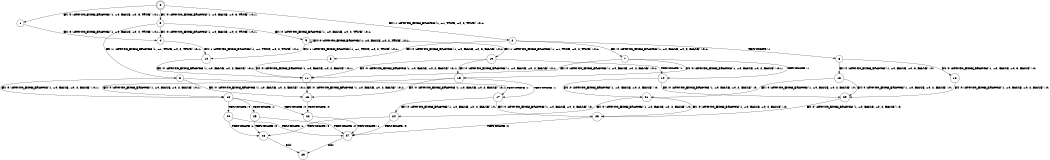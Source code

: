 digraph BCG {
size = "7, 10.5";
center = TRUE;
node [shape = circle];
0 [peripheries = 2];
0 -> 1 [label = "EX !0 !ATOMIC_EXCH_BRANCH (1, +0, FALSE, +0, 3, TRUE) !:0:1:"];
0 -> 2 [label = "EX !1 !ATOMIC_EXCH_BRANCH (1, +1, TRUE, +0, 2, TRUE) !:0:1:"];
0 -> 3 [label = "EX !0 !ATOMIC_EXCH_BRANCH (1, +0, FALSE, +0, 3, TRUE) !:0:1:"];
1 -> 4 [label = "EX !0 !ATOMIC_EXCH_BRANCH (1, +0, FALSE, +0, 2, TRUE) !:0:1:"];
2 -> 5 [label = "EX !0 !ATOMIC_EXCH_BRANCH (1, +0, FALSE, +0, 3, FALSE) !:0:1:"];
2 -> 6 [label = "TERMINATE !1"];
2 -> 7 [label = "EX !0 !ATOMIC_EXCH_BRANCH (1, +0, FALSE, +0, 3, FALSE) !:0:1:"];
3 -> 4 [label = "EX !0 !ATOMIC_EXCH_BRANCH (1, +0, FALSE, +0, 2, TRUE) !:0:1:"];
3 -> 8 [label = "EX !1 !ATOMIC_EXCH_BRANCH (1, +1, TRUE, +0, 2, TRUE) !:0:1:"];
3 -> 9 [label = "EX !0 !ATOMIC_EXCH_BRANCH (1, +0, FALSE, +0, 2, TRUE) !:0:1:"];
4 -> 10 [label = "EX !1 !ATOMIC_EXCH_BRANCH (1, +1, TRUE, +0, 2, TRUE) !:0:1:"];
5 -> 11 [label = "EX !0 !ATOMIC_EXCH_BRANCH (1, +0, FALSE, +0, 2, FALSE) !:0:1:"];
6 -> 12 [label = "EX !0 !ATOMIC_EXCH_BRANCH (1, +0, FALSE, +0, 3, FALSE) !:0:"];
6 -> 13 [label = "EX !0 !ATOMIC_EXCH_BRANCH (1, +0, FALSE, +0, 3, FALSE) !:0:"];
7 -> 11 [label = "EX !0 !ATOMIC_EXCH_BRANCH (1, +0, FALSE, +0, 2, FALSE) !:0:1:"];
7 -> 14 [label = "TERMINATE !1"];
7 -> 15 [label = "EX !0 !ATOMIC_EXCH_BRANCH (1, +0, FALSE, +0, 2, FALSE) !:0:1:"];
8 -> 16 [label = "EX !0 !ATOMIC_EXCH_BRANCH (1, +0, FALSE, +0, 2, FALSE) !:0:1:"];
8 -> 17 [label = "TERMINATE !1"];
8 -> 18 [label = "EX !0 !ATOMIC_EXCH_BRANCH (1, +0, FALSE, +0, 2, FALSE) !:0:1:"];
9 -> 10 [label = "EX !1 !ATOMIC_EXCH_BRANCH (1, +1, TRUE, +0, 2, TRUE) !:0:1:"];
9 -> 19 [label = "EX !1 !ATOMIC_EXCH_BRANCH (1, +1, TRUE, +0, 2, TRUE) !:0:1:"];
9 -> 9 [label = "EX !0 !ATOMIC_EXCH_BRANCH (1, +0, FALSE, +0, 2, TRUE) !:0:1:"];
10 -> 11 [label = "EX !0 !ATOMIC_EXCH_BRANCH (1, +0, FALSE, +0, 2, FALSE) !:0:1:"];
11 -> 16 [label = "EX !0 !ATOMIC_EXCH_BRANCH (1, +0, FALSE, +0, 2, FALSE) !:0:1:"];
12 -> 20 [label = "EX !0 !ATOMIC_EXCH_BRANCH (1, +0, FALSE, +0, 2, FALSE) !:0:"];
13 -> 20 [label = "EX !0 !ATOMIC_EXCH_BRANCH (1, +0, FALSE, +0, 2, FALSE) !:0:"];
13 -> 21 [label = "EX !0 !ATOMIC_EXCH_BRANCH (1, +0, FALSE, +0, 2, FALSE) !:0:"];
14 -> 20 [label = "EX !0 !ATOMIC_EXCH_BRANCH (1, +0, FALSE, +0, 2, FALSE) !:0:"];
14 -> 21 [label = "EX !0 !ATOMIC_EXCH_BRANCH (1, +0, FALSE, +0, 2, FALSE) !:0:"];
15 -> 16 [label = "EX !0 !ATOMIC_EXCH_BRANCH (1, +0, FALSE, +0, 2, FALSE) !:0:1:"];
15 -> 17 [label = "TERMINATE !1"];
15 -> 18 [label = "EX !0 !ATOMIC_EXCH_BRANCH (1, +0, FALSE, +0, 2, FALSE) !:0:1:"];
16 -> 22 [label = "TERMINATE !0"];
17 -> 23 [label = "EX !0 !ATOMIC_EXCH_BRANCH (1, +0, FALSE, +0, 2, FALSE) !:0:"];
17 -> 24 [label = "EX !0 !ATOMIC_EXCH_BRANCH (1, +0, FALSE, +0, 2, FALSE) !:0:"];
18 -> 22 [label = "TERMINATE !0"];
18 -> 25 [label = "TERMINATE !1"];
18 -> 26 [label = "TERMINATE !0"];
19 -> 11 [label = "EX !0 !ATOMIC_EXCH_BRANCH (1, +0, FALSE, +0, 2, FALSE) !:0:1:"];
19 -> 14 [label = "TERMINATE !1"];
19 -> 15 [label = "EX !0 !ATOMIC_EXCH_BRANCH (1, +0, FALSE, +0, 2, FALSE) !:0:1:"];
20 -> 23 [label = "EX !0 !ATOMIC_EXCH_BRANCH (1, +0, FALSE, +0, 2, FALSE) !:0:"];
21 -> 23 [label = "EX !0 !ATOMIC_EXCH_BRANCH (1, +0, FALSE, +0, 2, FALSE) !:0:"];
21 -> 24 [label = "EX !0 !ATOMIC_EXCH_BRANCH (1, +0, FALSE, +0, 2, FALSE) !:0:"];
22 -> 27 [label = "TERMINATE !1"];
23 -> 27 [label = "TERMINATE !0"];
24 -> 27 [label = "TERMINATE !0"];
24 -> 28 [label = "TERMINATE !0"];
25 -> 27 [label = "TERMINATE !0"];
25 -> 28 [label = "TERMINATE !0"];
26 -> 27 [label = "TERMINATE !1"];
26 -> 28 [label = "TERMINATE !1"];
27 -> 29 [label = "exit"];
28 -> 29 [label = "exit"];
}
